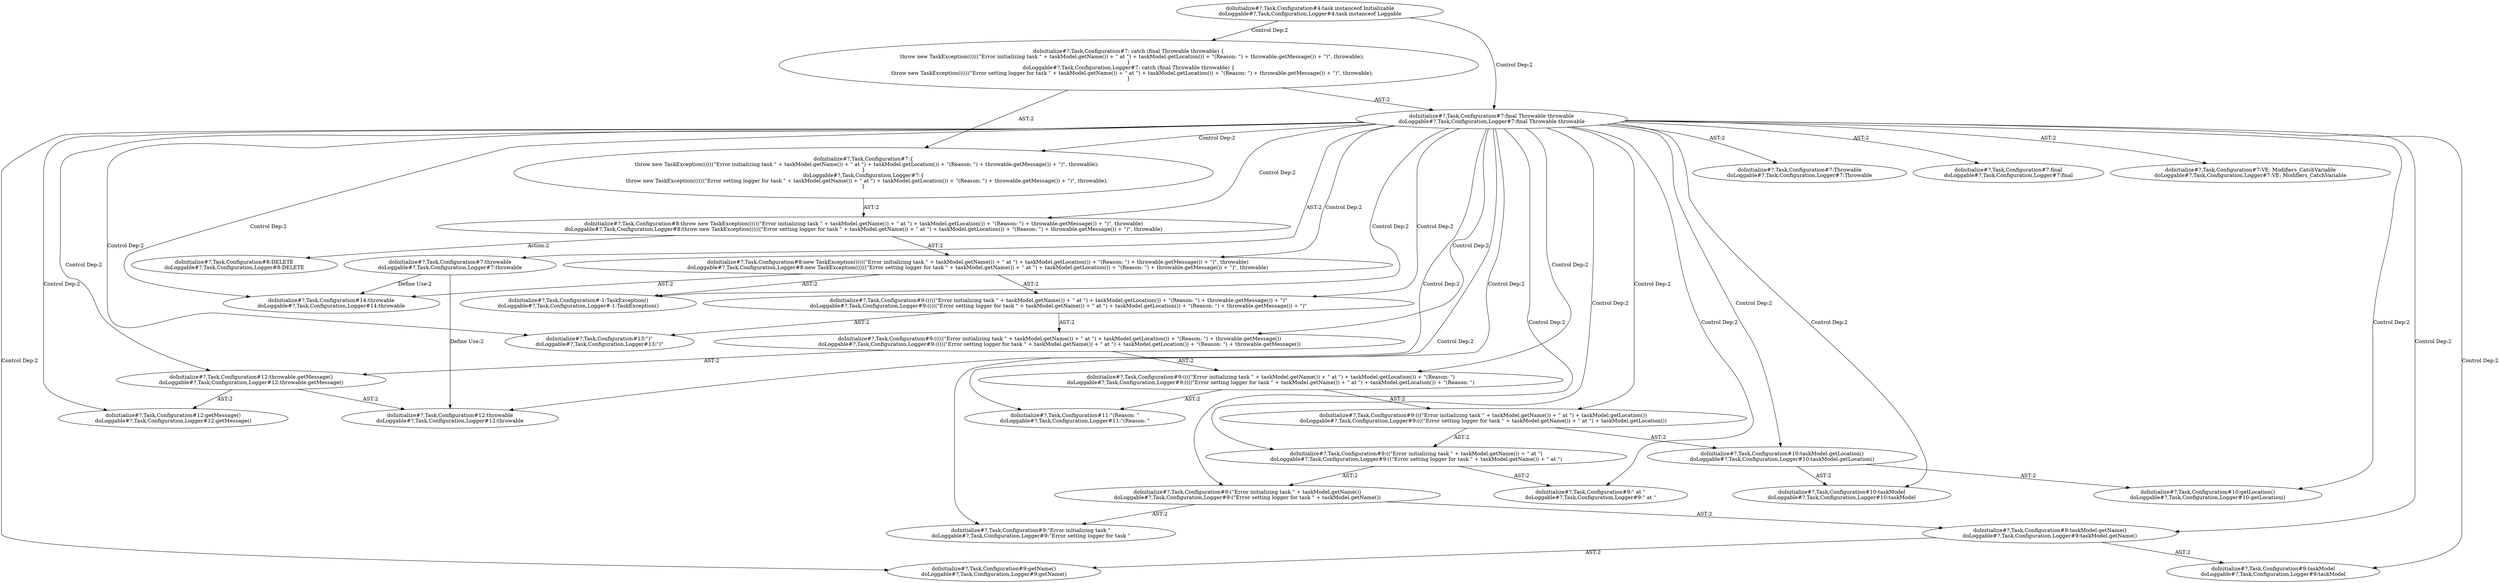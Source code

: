 digraph "Pattern" {
0 [label="doInitialize#?,Task,Configuration#8:DELETE
doLoggable#?,Task,Configuration,Logger#8:DELETE" shape=ellipse]
1 [label="doInitialize#?,Task,Configuration#8:throw new TaskException((((((\"Error initializing task \" + taskModel.getName()) + \" at \") + taskModel.getLocation()) + \"(Reason: \") + throwable.getMessage()) + \")\", throwable)
doLoggable#?,Task,Configuration,Logger#8:throw new TaskException((((((\"Error setting logger for task \" + taskModel.getName()) + \" at \") + taskModel.getLocation()) + \"(Reason: \") + throwable.getMessage()) + \")\", throwable)" shape=ellipse]
2 [label="doInitialize#?,Task,Configuration#7:final Throwable throwable
doLoggable#?,Task,Configuration,Logger#7:final Throwable throwable" shape=ellipse]
3 [label="doInitialize#?,Task,Configuration#4:task instanceof Initializable
doLoggable#?,Task,Configuration,Logger#4:task instanceof Loggable" shape=ellipse]
4 [label="doInitialize#?,Task,Configuration#7: catch (final Throwable throwable) \{
    throw new TaskException((((((\"Error initializing task \" + taskModel.getName()) + \" at \") + taskModel.getLocation()) + \"(Reason: \") + throwable.getMessage()) + \")\", throwable);
\}
doLoggable#?,Task,Configuration,Logger#7: catch (final Throwable throwable) \{
    throw new TaskException((((((\"Error setting logger for task \" + taskModel.getName()) + \" at \") + taskModel.getLocation()) + \"(Reason: \") + throwable.getMessage()) + \")\", throwable);
\}" shape=ellipse]
5 [label="doInitialize#?,Task,Configuration#7:throwable
doLoggable#?,Task,Configuration,Logger#7:throwable" shape=ellipse]
6 [label="doInitialize#?,Task,Configuration#7:Throwable
doLoggable#?,Task,Configuration,Logger#7:Throwable" shape=ellipse]
7 [label="doInitialize#?,Task,Configuration#7:\{
    throw new TaskException((((((\"Error initializing task \" + taskModel.getName()) + \" at \") + taskModel.getLocation()) + \"(Reason: \") + throwable.getMessage()) + \")\", throwable);
\}
doLoggable#?,Task,Configuration,Logger#7:\{
    throw new TaskException((((((\"Error setting logger for task \" + taskModel.getName()) + \" at \") + taskModel.getLocation()) + \"(Reason: \") + throwable.getMessage()) + \")\", throwable);
\}" shape=ellipse]
8 [label="doInitialize#?,Task,Configuration#8:new TaskException((((((\"Error initializing task \" + taskModel.getName()) + \" at \") + taskModel.getLocation()) + \"(Reason: \") + throwable.getMessage()) + \")\", throwable)
doLoggable#?,Task,Configuration,Logger#8:new TaskException((((((\"Error setting logger for task \" + taskModel.getName()) + \" at \") + taskModel.getLocation()) + \"(Reason: \") + throwable.getMessage()) + \")\", throwable)" shape=ellipse]
9 [label="doInitialize#?,Task,Configuration#-1:TaskException()
doLoggable#?,Task,Configuration,Logger#-1:TaskException()" shape=ellipse]
10 [label="doInitialize#?,Task,Configuration#9:(((((\"Error initializing task \" + taskModel.getName()) + \" at \") + taskModel.getLocation()) + \"(Reason: \") + throwable.getMessage()) + \")\"
doLoggable#?,Task,Configuration,Logger#9:(((((\"Error setting logger for task \" + taskModel.getName()) + \" at \") + taskModel.getLocation()) + \"(Reason: \") + throwable.getMessage()) + \")\"" shape=ellipse]
11 [label="doInitialize#?,Task,Configuration#9:(((((\"Error initializing task \" + taskModel.getName()) + \" at \") + taskModel.getLocation()) + \"(Reason: \") + throwable.getMessage())
doLoggable#?,Task,Configuration,Logger#9:(((((\"Error setting logger for task \" + taskModel.getName()) + \" at \") + taskModel.getLocation()) + \"(Reason: \") + throwable.getMessage())" shape=ellipse]
12 [label="doInitialize#?,Task,Configuration#9:((((\"Error initializing task \" + taskModel.getName()) + \" at \") + taskModel.getLocation()) + \"(Reason: \")
doLoggable#?,Task,Configuration,Logger#9:((((\"Error setting logger for task \" + taskModel.getName()) + \" at \") + taskModel.getLocation()) + \"(Reason: \")" shape=ellipse]
13 [label="doInitialize#?,Task,Configuration#9:(((\"Error initializing task \" + taskModel.getName()) + \" at \") + taskModel.getLocation())
doLoggable#?,Task,Configuration,Logger#9:(((\"Error setting logger for task \" + taskModel.getName()) + \" at \") + taskModel.getLocation())" shape=ellipse]
14 [label="doInitialize#?,Task,Configuration#9:((\"Error initializing task \" + taskModel.getName()) + \" at \")
doLoggable#?,Task,Configuration,Logger#9:((\"Error setting logger for task \" + taskModel.getName()) + \" at \")" shape=ellipse]
15 [label="doInitialize#?,Task,Configuration#9:(\"Error initializing task \" + taskModel.getName())
doLoggable#?,Task,Configuration,Logger#9:(\"Error setting logger for task \" + taskModel.getName())" shape=ellipse]
16 [label="doInitialize#?,Task,Configuration#9:\"Error initializing task \"
doLoggable#?,Task,Configuration,Logger#9:\"Error setting logger for task \"" shape=ellipse]
17 [label="doInitialize#?,Task,Configuration#9:taskModel.getName()
doLoggable#?,Task,Configuration,Logger#9:taskModel.getName()" shape=ellipse]
18 [label="doInitialize#?,Task,Configuration#9:getName()
doLoggable#?,Task,Configuration,Logger#9:getName()" shape=ellipse]
19 [label="doInitialize#?,Task,Configuration#9:taskModel
doLoggable#?,Task,Configuration,Logger#9:taskModel" shape=ellipse]
20 [label="doInitialize#?,Task,Configuration#9:\" at \"
doLoggable#?,Task,Configuration,Logger#9:\" at \"" shape=ellipse]
21 [label="doInitialize#?,Task,Configuration#10:taskModel.getLocation()
doLoggable#?,Task,Configuration,Logger#10:taskModel.getLocation()" shape=ellipse]
22 [label="doInitialize#?,Task,Configuration#10:getLocation()
doLoggable#?,Task,Configuration,Logger#10:getLocation()" shape=ellipse]
23 [label="doInitialize#?,Task,Configuration#10:taskModel
doLoggable#?,Task,Configuration,Logger#10:taskModel" shape=ellipse]
24 [label="doInitialize#?,Task,Configuration#11:\"(Reason: \"
doLoggable#?,Task,Configuration,Logger#11:\"(Reason: \"" shape=ellipse]
25 [label="doInitialize#?,Task,Configuration#12:throwable.getMessage()
doLoggable#?,Task,Configuration,Logger#12:throwable.getMessage()" shape=ellipse]
26 [label="doInitialize#?,Task,Configuration#12:getMessage()
doLoggable#?,Task,Configuration,Logger#12:getMessage()" shape=ellipse]
27 [label="doInitialize#?,Task,Configuration#12:throwable
doLoggable#?,Task,Configuration,Logger#12:throwable" shape=ellipse]
28 [label="doInitialize#?,Task,Configuration#13:\")\"
doLoggable#?,Task,Configuration,Logger#13:\")\"" shape=ellipse]
29 [label="doInitialize#?,Task,Configuration#14:throwable
doLoggable#?,Task,Configuration,Logger#14:throwable" shape=ellipse]
30 [label="doInitialize#?,Task,Configuration#7:final
doLoggable#?,Task,Configuration,Logger#7:final" shape=ellipse]
31 [label="doInitialize#?,Task,Configuration#7:VE: Modifiers_CatchVariable
doLoggable#?,Task,Configuration,Logger#7:VE: Modifiers_CatchVariable" shape=ellipse]
1 -> 0 [label="Action:2"];
1 -> 8 [label="AST:2"];
2 -> 1 [label="Control Dep:2"];
2 -> 5 [label="AST:2"];
2 -> 6 [label="AST:2"];
2 -> 7 [label="Control Dep:2"];
2 -> 8 [label="Control Dep:2"];
2 -> 9 [label="Control Dep:2"];
2 -> 10 [label="Control Dep:2"];
2 -> 11 [label="Control Dep:2"];
2 -> 12 [label="Control Dep:2"];
2 -> 13 [label="Control Dep:2"];
2 -> 14 [label="Control Dep:2"];
2 -> 15 [label="Control Dep:2"];
2 -> 16 [label="Control Dep:2"];
2 -> 17 [label="Control Dep:2"];
2 -> 18 [label="Control Dep:2"];
2 -> 19 [label="Control Dep:2"];
2 -> 20 [label="Control Dep:2"];
2 -> 21 [label="Control Dep:2"];
2 -> 22 [label="Control Dep:2"];
2 -> 23 [label="Control Dep:2"];
2 -> 24 [label="Control Dep:2"];
2 -> 25 [label="Control Dep:2"];
2 -> 26 [label="Control Dep:2"];
2 -> 27 [label="Control Dep:2"];
2 -> 28 [label="Control Dep:2"];
2 -> 29 [label="Control Dep:2"];
2 -> 30 [label="AST:2"];
2 -> 31 [label="AST:2"];
3 -> 2 [label="Control Dep:2"];
3 -> 4 [label="Control Dep:2"];
4 -> 2 [label="AST:2"];
4 -> 7 [label="AST:2"];
5 -> 27 [label="Define Use:2"];
5 -> 29 [label="Define Use:2"];
7 -> 1 [label="AST:2"];
8 -> 9 [label="AST:2"];
8 -> 10 [label="AST:2"];
8 -> 29 [label="AST:2"];
10 -> 11 [label="AST:2"];
10 -> 28 [label="AST:2"];
11 -> 12 [label="AST:2"];
11 -> 25 [label="AST:2"];
12 -> 13 [label="AST:2"];
12 -> 24 [label="AST:2"];
13 -> 14 [label="AST:2"];
13 -> 21 [label="AST:2"];
14 -> 15 [label="AST:2"];
14 -> 20 [label="AST:2"];
15 -> 16 [label="AST:2"];
15 -> 17 [label="AST:2"];
17 -> 19 [label="AST:2"];
17 -> 18 [label="AST:2"];
21 -> 23 [label="AST:2"];
21 -> 22 [label="AST:2"];
25 -> 27 [label="AST:2"];
25 -> 26 [label="AST:2"];
}